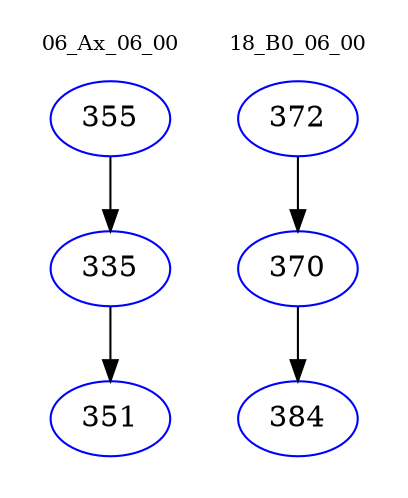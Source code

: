 digraph{
subgraph cluster_0 {
color = white
label = "06_Ax_06_00";
fontsize=10;
T0_355 [label="355", color="blue"]
T0_355 -> T0_335 [color="black"]
T0_335 [label="335", color="blue"]
T0_335 -> T0_351 [color="black"]
T0_351 [label="351", color="blue"]
}
subgraph cluster_1 {
color = white
label = "18_B0_06_00";
fontsize=10;
T1_372 [label="372", color="blue"]
T1_372 -> T1_370 [color="black"]
T1_370 [label="370", color="blue"]
T1_370 -> T1_384 [color="black"]
T1_384 [label="384", color="blue"]
}
}
